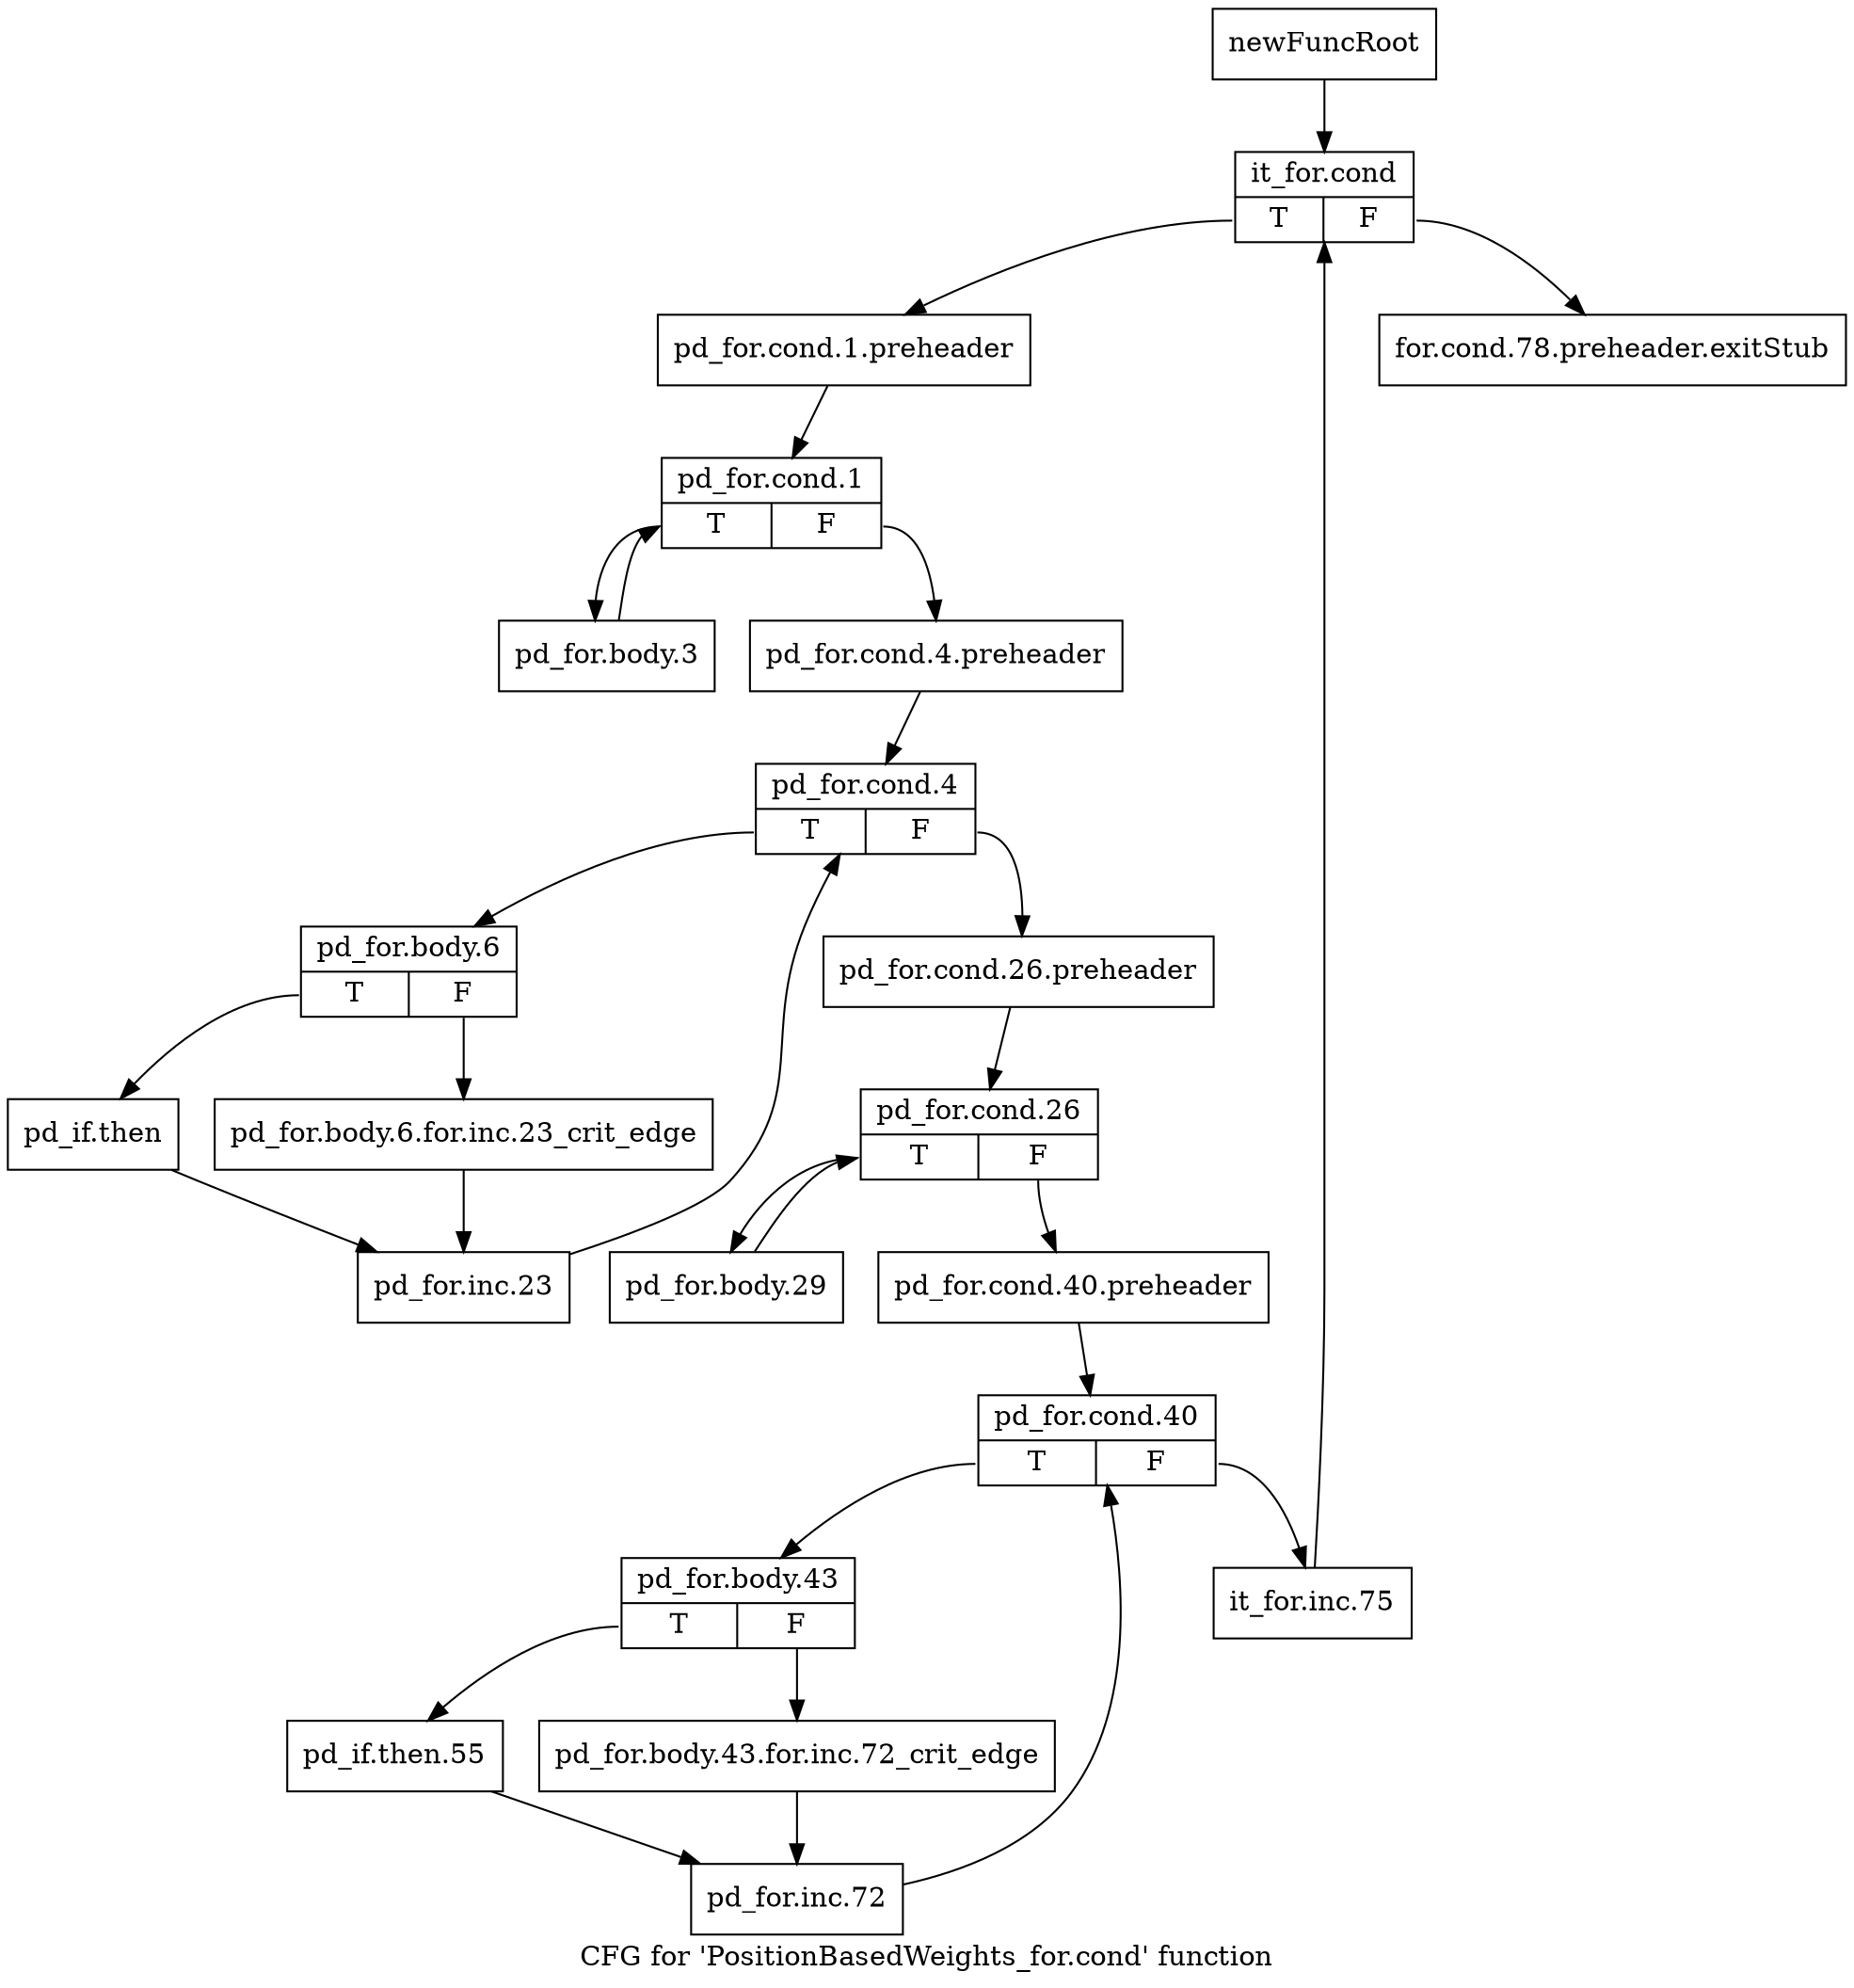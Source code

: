 digraph "CFG for 'PositionBasedWeights_for.cond' function" {
	label="CFG for 'PositionBasedWeights_for.cond' function";

	Node0x350a350 [shape=record,label="{newFuncRoot}"];
	Node0x350a350 -> Node0x350a3f0;
	Node0x350a3a0 [shape=record,label="{for.cond.78.preheader.exitStub}"];
	Node0x350a3f0 [shape=record,label="{it_for.cond|{<s0>T|<s1>F}}"];
	Node0x350a3f0:s0 -> Node0x350a440;
	Node0x350a3f0:s1 -> Node0x350a3a0;
	Node0x350a440 [shape=record,label="{pd_for.cond.1.preheader}"];
	Node0x350a440 -> Node0x350a490;
	Node0x350a490 [shape=record,label="{pd_for.cond.1|{<s0>T|<s1>F}}"];
	Node0x350a490:s0 -> Node0x350a9e0;
	Node0x350a490:s1 -> Node0x350a4e0;
	Node0x350a4e0 [shape=record,label="{pd_for.cond.4.preheader}"];
	Node0x350a4e0 -> Node0x350a530;
	Node0x350a530 [shape=record,label="{pd_for.cond.4|{<s0>T|<s1>F}}"];
	Node0x350a530:s0 -> Node0x350a8a0;
	Node0x350a530:s1 -> Node0x350a580;
	Node0x350a580 [shape=record,label="{pd_for.cond.26.preheader}"];
	Node0x350a580 -> Node0x350a5d0;
	Node0x350a5d0 [shape=record,label="{pd_for.cond.26|{<s0>T|<s1>F}}"];
	Node0x350a5d0:s0 -> Node0x350a850;
	Node0x350a5d0:s1 -> Node0x350a620;
	Node0x350a620 [shape=record,label="{pd_for.cond.40.preheader}"];
	Node0x350a620 -> Node0x350a670;
	Node0x350a670 [shape=record,label="{pd_for.cond.40|{<s0>T|<s1>F}}"];
	Node0x350a670:s0 -> Node0x350a710;
	Node0x350a670:s1 -> Node0x350a6c0;
	Node0x350a6c0 [shape=record,label="{it_for.inc.75}"];
	Node0x350a6c0 -> Node0x350a3f0;
	Node0x350a710 [shape=record,label="{pd_for.body.43|{<s0>T|<s1>F}}"];
	Node0x350a710:s0 -> Node0x350a7b0;
	Node0x350a710:s1 -> Node0x350a760;
	Node0x350a760 [shape=record,label="{pd_for.body.43.for.inc.72_crit_edge}"];
	Node0x350a760 -> Node0x350a800;
	Node0x350a7b0 [shape=record,label="{pd_if.then.55}"];
	Node0x350a7b0 -> Node0x350a800;
	Node0x350a800 [shape=record,label="{pd_for.inc.72}"];
	Node0x350a800 -> Node0x350a670;
	Node0x350a850 [shape=record,label="{pd_for.body.29}"];
	Node0x350a850 -> Node0x350a5d0;
	Node0x350a8a0 [shape=record,label="{pd_for.body.6|{<s0>T|<s1>F}}"];
	Node0x350a8a0:s0 -> Node0x350a940;
	Node0x350a8a0:s1 -> Node0x350a8f0;
	Node0x350a8f0 [shape=record,label="{pd_for.body.6.for.inc.23_crit_edge}"];
	Node0x350a8f0 -> Node0x350a990;
	Node0x350a940 [shape=record,label="{pd_if.then}"];
	Node0x350a940 -> Node0x350a990;
	Node0x350a990 [shape=record,label="{pd_for.inc.23}"];
	Node0x350a990 -> Node0x350a530;
	Node0x350a9e0 [shape=record,label="{pd_for.body.3}"];
	Node0x350a9e0 -> Node0x350a490;
}
